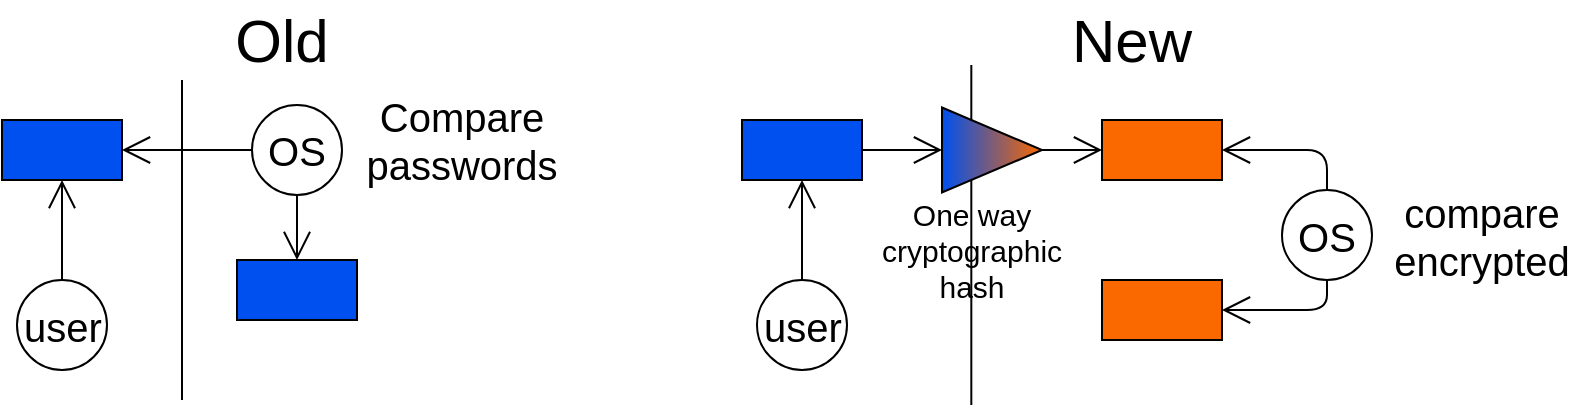 <mxfile>
    <diagram id="VQEpQcwsEYWeUTOKJpTU" name="Page-1">
        <mxGraphModel dx="922" dy="454" grid="1" gridSize="10" guides="1" tooltips="1" connect="1" arrows="1" fold="1" page="1" pageScale="1" pageWidth="850" pageHeight="1100" math="0" shadow="0">
            <root>
                <mxCell id="0"/>
                <mxCell id="1" parent="0"/>
                <mxCell id="2" value="Old" style="text;html=1;strokeColor=none;fillColor=none;align=center;verticalAlign=middle;whiteSpace=wrap;rounded=0;fontSize=30;" vertex="1" parent="1">
                    <mxGeometry x="40" y="60" width="280" height="40" as="geometry"/>
                </mxCell>
                <mxCell id="3" value="New" style="text;html=1;strokeColor=none;fillColor=none;align=center;verticalAlign=middle;whiteSpace=wrap;rounded=0;fontSize=30;" vertex="1" parent="1">
                    <mxGeometry x="410" y="60" width="390" height="40" as="geometry"/>
                </mxCell>
                <mxCell id="4" value="" style="rounded=0;whiteSpace=wrap;html=1;fontSize=30;fillColor=#0050ef;fontColor=#ffffff;strokeColor=#000000;" vertex="1" parent="1">
                    <mxGeometry x="40" y="120" width="60" height="30" as="geometry"/>
                </mxCell>
                <mxCell id="5" value="" style="endArrow=none;html=1;fontSize=30;strokeColor=#000000;" edge="1" parent="1">
                    <mxGeometry width="50" height="50" relative="1" as="geometry">
                        <mxPoint x="130" y="260" as="sourcePoint"/>
                        <mxPoint x="130" y="100" as="targetPoint"/>
                    </mxGeometry>
                </mxCell>
                <mxCell id="28" style="edgeStyle=orthogonalEdgeStyle;html=1;exitX=1;exitY=0.5;exitDx=0;exitDy=0;entryX=0;entryY=0.5;entryDx=0;entryDy=0;fontSize=15;endArrow=open;endFill=0;endSize=12;strokeColor=#000000;" edge="1" parent="1" source="6" target="26">
                    <mxGeometry relative="1" as="geometry"/>
                </mxCell>
                <mxCell id="6" value="" style="rounded=0;whiteSpace=wrap;html=1;fontSize=30;fillColor=#0050ef;fontColor=#ffffff;strokeColor=#000000;" vertex="1" parent="1">
                    <mxGeometry x="410" y="120" width="60" height="30" as="geometry"/>
                </mxCell>
                <mxCell id="7" value="" style="rounded=0;whiteSpace=wrap;html=1;fontSize=30;fillColor=#fa6800;fontColor=#000000;strokeColor=#000000;" vertex="1" parent="1">
                    <mxGeometry x="590" y="120" width="60" height="30" as="geometry"/>
                </mxCell>
                <mxCell id="8" value="" style="rounded=0;whiteSpace=wrap;html=1;fontSize=30;fillColor=#fa6800;fontColor=#000000;strokeColor=#000000;" vertex="1" parent="1">
                    <mxGeometry x="590" y="200" width="60" height="30" as="geometry"/>
                </mxCell>
                <mxCell id="9" value="" style="rounded=0;whiteSpace=wrap;html=1;fontSize=30;fillColor=#0050ef;fontColor=#ffffff;strokeColor=#000000;" vertex="1" parent="1">
                    <mxGeometry x="157.5" y="190" width="60" height="30" as="geometry"/>
                </mxCell>
                <mxCell id="10" value="" style="endArrow=none;html=1;fontSize=30;strokeColor=#000000;" edge="1" parent="1">
                    <mxGeometry width="50" height="50" relative="1" as="geometry">
                        <mxPoint x="524.66" y="262.5" as="sourcePoint"/>
                        <mxPoint x="524.66" y="92.5" as="targetPoint"/>
                    </mxGeometry>
                </mxCell>
                <mxCell id="13" style="edgeStyle=none;html=1;exitX=0;exitY=0.5;exitDx=0;exitDy=0;entryX=1;entryY=0.5;entryDx=0;entryDy=0;fontSize=30;endArrow=open;endFill=0;endSize=12;strokeColor=#000000;" edge="1" parent="1" source="12" target="4">
                    <mxGeometry relative="1" as="geometry"/>
                </mxCell>
                <mxCell id="14" style="edgeStyle=none;html=1;exitX=0.5;exitY=1;exitDx=0;exitDy=0;entryX=0.5;entryY=0;entryDx=0;entryDy=0;fontSize=30;endArrow=open;endFill=0;endSize=12;strokeColor=#000000;" edge="1" parent="1" source="12" target="9">
                    <mxGeometry relative="1" as="geometry"/>
                </mxCell>
                <mxCell id="12" value="OS" style="ellipse;whiteSpace=wrap;html=1;aspect=fixed;fontSize=20;strokeColor=#000000;" vertex="1" parent="1">
                    <mxGeometry x="165" y="112.5" width="45" height="45" as="geometry"/>
                </mxCell>
                <mxCell id="16" style="edgeStyle=orthogonalEdgeStyle;html=1;exitX=0.5;exitY=0;exitDx=0;exitDy=0;entryX=1;entryY=0.5;entryDx=0;entryDy=0;fontSize=30;endArrow=open;endFill=0;endSize=12;strokeColor=#000000;" edge="1" parent="1" source="15" target="7">
                    <mxGeometry relative="1" as="geometry"/>
                </mxCell>
                <mxCell id="17" style="edgeStyle=orthogonalEdgeStyle;html=1;exitX=0.5;exitY=1;exitDx=0;exitDy=0;entryX=1;entryY=0.5;entryDx=0;entryDy=0;fontSize=30;endArrow=open;endFill=0;endSize=12;strokeColor=#000000;" edge="1" parent="1" source="15" target="8">
                    <mxGeometry relative="1" as="geometry"/>
                </mxCell>
                <mxCell id="15" value="OS" style="ellipse;whiteSpace=wrap;html=1;aspect=fixed;fontSize=20;strokeColor=#000000;" vertex="1" parent="1">
                    <mxGeometry x="680" y="155" width="45" height="45" as="geometry"/>
                </mxCell>
                <mxCell id="19" value="compare encrypted" style="text;html=1;strokeColor=none;fillColor=none;align=center;verticalAlign=middle;whiteSpace=wrap;rounded=0;fontSize=20;" vertex="1" parent="1">
                    <mxGeometry x="760" y="167.5" width="40" height="20" as="geometry"/>
                </mxCell>
                <mxCell id="21" value="Compare&lt;br&gt;passwords" style="text;html=1;strokeColor=none;fillColor=none;align=center;verticalAlign=middle;whiteSpace=wrap;rounded=0;fontSize=20;" vertex="1" parent="1">
                    <mxGeometry x="250" y="120" width="40" height="20" as="geometry"/>
                </mxCell>
                <mxCell id="25" style="edgeStyle=orthogonalEdgeStyle;html=1;exitX=0.5;exitY=0;exitDx=0;exitDy=0;entryX=0.5;entryY=1;entryDx=0;entryDy=0;fontSize=20;endArrow=open;endFill=0;endSize=12;strokeColor=#000000;" edge="1" parent="1" source="22" target="6">
                    <mxGeometry relative="1" as="geometry"/>
                </mxCell>
                <mxCell id="22" value="user" style="ellipse;whiteSpace=wrap;html=1;aspect=fixed;fontSize=20;strokeColor=#000000;" vertex="1" parent="1">
                    <mxGeometry x="417.5" y="200" width="45" height="45" as="geometry"/>
                </mxCell>
                <mxCell id="24" style="edgeStyle=orthogonalEdgeStyle;html=1;exitX=0.5;exitY=0;exitDx=0;exitDy=0;entryX=0.5;entryY=1;entryDx=0;entryDy=0;fontSize=20;endArrow=open;endFill=0;endSize=12;strokeColor=#000000;" edge="1" parent="1" source="23" target="4">
                    <mxGeometry relative="1" as="geometry"/>
                </mxCell>
                <mxCell id="23" value="user" style="ellipse;whiteSpace=wrap;html=1;aspect=fixed;fontSize=20;strokeColor=#000000;" vertex="1" parent="1">
                    <mxGeometry x="47.5" y="200" width="45" height="45" as="geometry"/>
                </mxCell>
                <mxCell id="29" style="edgeStyle=orthogonalEdgeStyle;html=1;exitX=1;exitY=0.5;exitDx=0;exitDy=0;entryX=0;entryY=0.5;entryDx=0;entryDy=0;fontSize=15;endArrow=open;endFill=0;endSize=12;strokeColor=#000000;" edge="1" parent="1" source="26" target="7">
                    <mxGeometry relative="1" as="geometry"/>
                </mxCell>
                <mxCell id="26" value="" style="triangle;whiteSpace=wrap;html=1;fontSize=20;strokeColor=#000000;gradientDirection=east;fillColor=#0050EF;gradientColor=#FA6800;" vertex="1" parent="1">
                    <mxGeometry x="510" y="113.75" width="50" height="42.5" as="geometry"/>
                </mxCell>
                <mxCell id="27" value="One way cryptographic hash" style="text;html=1;strokeColor=none;fillColor=none;align=center;verticalAlign=middle;whiteSpace=wrap;rounded=0;fontSize=15;" vertex="1" parent="1">
                    <mxGeometry x="480" y="167.5" width="90" height="35" as="geometry"/>
                </mxCell>
            </root>
        </mxGraphModel>
    </diagram>
</mxfile>